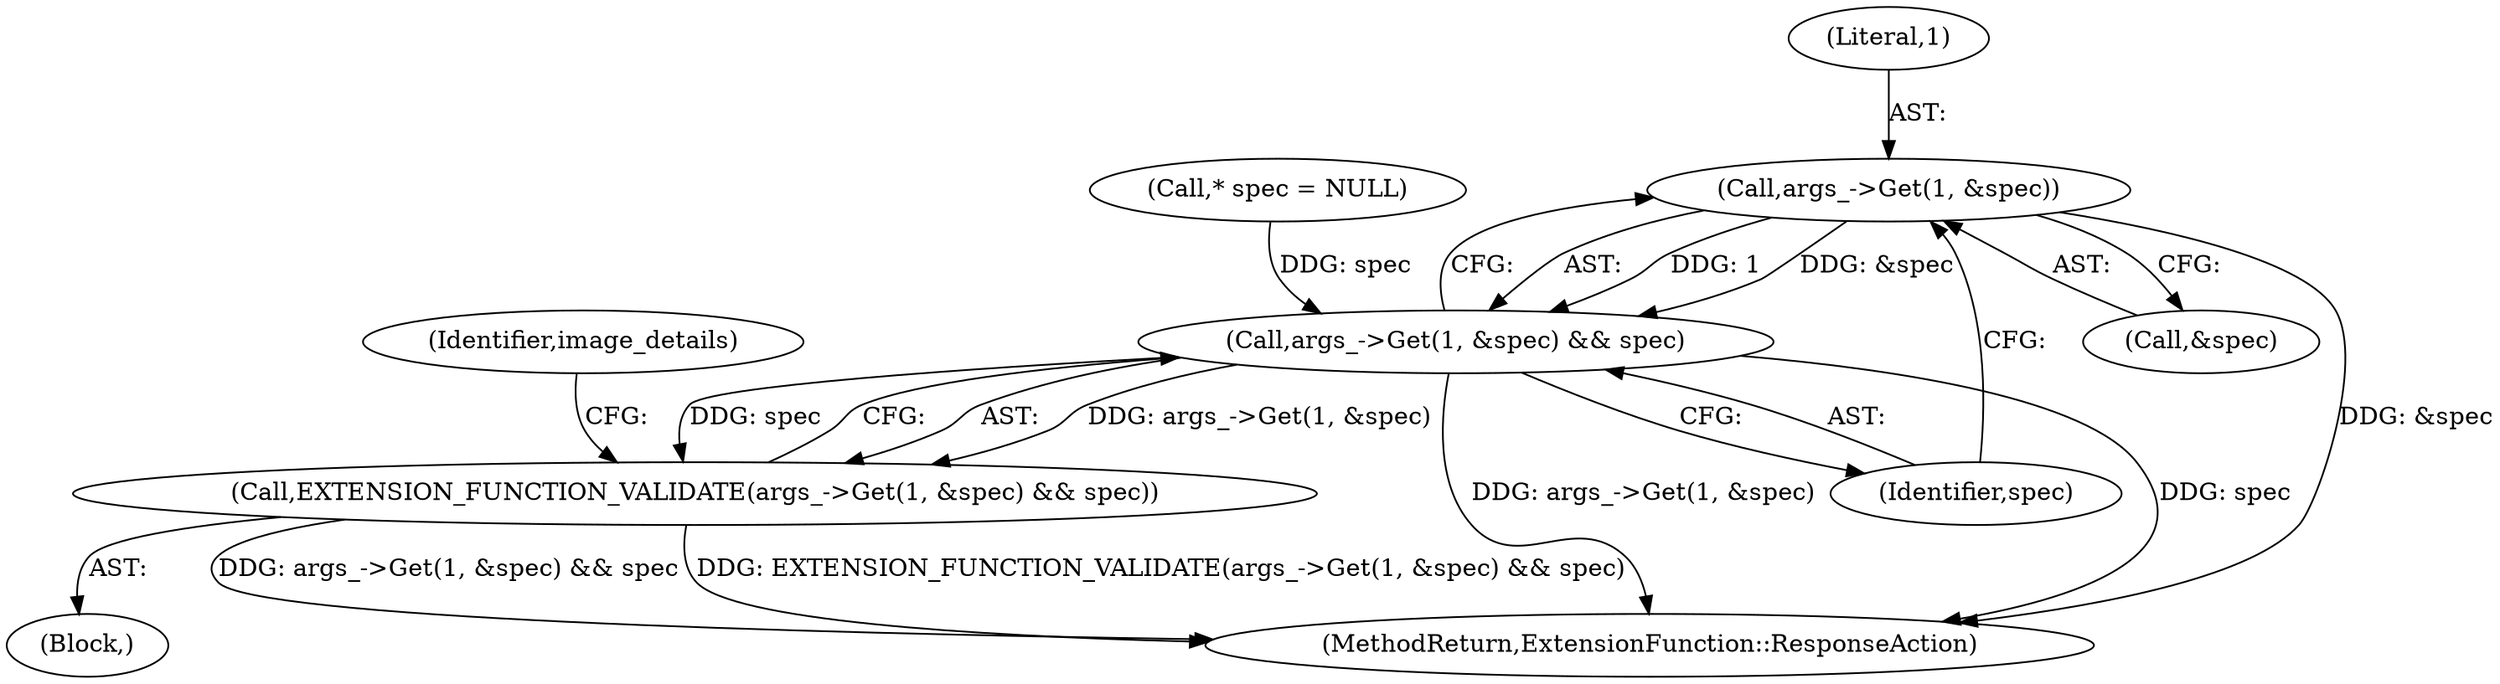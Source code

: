 digraph "0_Chrome_0aca6bc05a263ea9eafee515fc6ba14da94c1964_1@pointer" {
"1000125" [label="(Call,args_->Get(1, &spec))"];
"1000124" [label="(Call,args_->Get(1, &spec) && spec)"];
"1000123" [label="(Call,EXTENSION_FUNCTION_VALIDATE(args_->Get(1, &spec) && spec))"];
"1000124" [label="(Call,args_->Get(1, &spec) && spec)"];
"1000129" [label="(Identifier,spec)"];
"1000126" [label="(Literal,1)"];
"1000175" [label="(MethodReturn,ExtensionFunction::ResponseAction)"];
"1000131" [label="(Identifier,image_details)"];
"1000125" [label="(Call,args_->Get(1, &spec))"];
"1000127" [label="(Call,&spec)"];
"1000120" [label="(Call,* spec = NULL)"];
"1000118" [label="(Block,)"];
"1000123" [label="(Call,EXTENSION_FUNCTION_VALIDATE(args_->Get(1, &spec) && spec))"];
"1000125" -> "1000124"  [label="AST: "];
"1000125" -> "1000127"  [label="CFG: "];
"1000126" -> "1000125"  [label="AST: "];
"1000127" -> "1000125"  [label="AST: "];
"1000129" -> "1000125"  [label="CFG: "];
"1000124" -> "1000125"  [label="CFG: "];
"1000125" -> "1000175"  [label="DDG: &spec"];
"1000125" -> "1000124"  [label="DDG: 1"];
"1000125" -> "1000124"  [label="DDG: &spec"];
"1000124" -> "1000123"  [label="AST: "];
"1000124" -> "1000129"  [label="CFG: "];
"1000129" -> "1000124"  [label="AST: "];
"1000123" -> "1000124"  [label="CFG: "];
"1000124" -> "1000175"  [label="DDG: args_->Get(1, &spec)"];
"1000124" -> "1000175"  [label="DDG: spec"];
"1000124" -> "1000123"  [label="DDG: args_->Get(1, &spec)"];
"1000124" -> "1000123"  [label="DDG: spec"];
"1000120" -> "1000124"  [label="DDG: spec"];
"1000123" -> "1000118"  [label="AST: "];
"1000131" -> "1000123"  [label="CFG: "];
"1000123" -> "1000175"  [label="DDG: EXTENSION_FUNCTION_VALIDATE(args_->Get(1, &spec) && spec)"];
"1000123" -> "1000175"  [label="DDG: args_->Get(1, &spec) && spec"];
}
